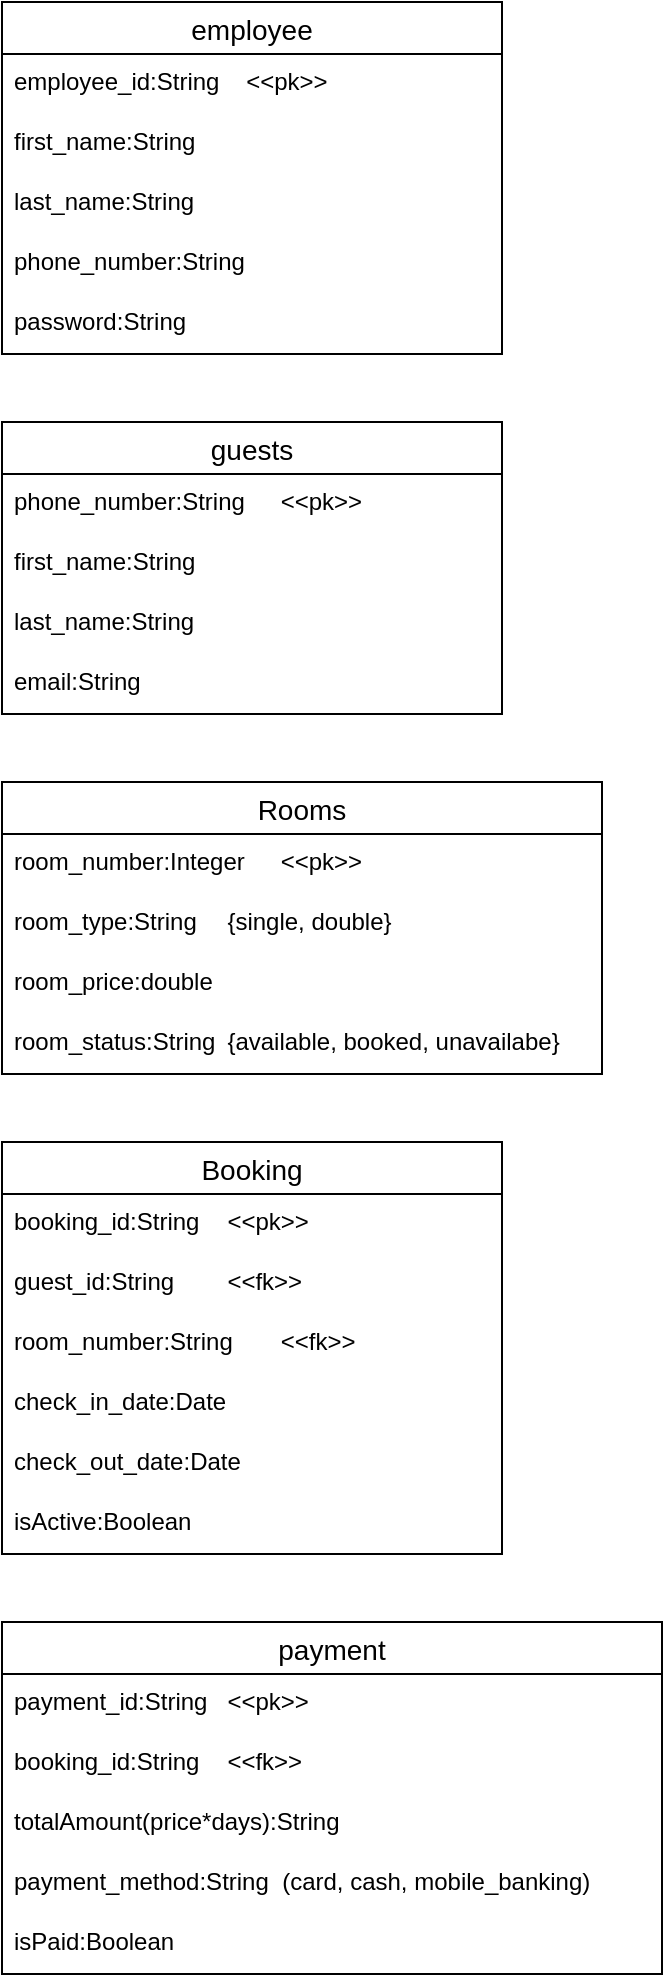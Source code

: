 <mxfile version="25.0.2">
  <diagram name="Page-1" id="jXClztHcM3-x9Fjw6aMY">
    <mxGraphModel dx="1674" dy="884" grid="1" gridSize="10" guides="1" tooltips="1" connect="1" arrows="1" fold="1" page="1" pageScale="1" pageWidth="850" pageHeight="1100" math="0" shadow="0">
      <root>
        <mxCell id="0" />
        <mxCell id="1" parent="0" />
        <mxCell id="rYC-sr5T9Jlo337EpOsY-1" value="Rooms" style="swimlane;fontStyle=0;childLayout=stackLayout;horizontal=1;startSize=26;horizontalStack=0;resizeParent=1;resizeParentMax=0;resizeLast=0;collapsible=1;marginBottom=0;align=center;fontSize=14;" parent="1" vertex="1">
          <mxGeometry x="50" y="480" width="300" height="146" as="geometry" />
        </mxCell>
        <mxCell id="rYC-sr5T9Jlo337EpOsY-2" value="room_number:Integer&lt;span style=&quot;white-space: pre;&quot;&gt;&#x9;&lt;/span&gt;&amp;lt;&amp;lt;pk&amp;gt;&amp;gt;" style="text;strokeColor=none;fillColor=none;spacingLeft=4;spacingRight=4;overflow=hidden;rotatable=0;points=[[0,0.5],[1,0.5]];portConstraint=eastwest;fontSize=12;whiteSpace=wrap;html=1;" parent="rYC-sr5T9Jlo337EpOsY-1" vertex="1">
          <mxGeometry y="26" width="300" height="30" as="geometry" />
        </mxCell>
        <mxCell id="rYC-sr5T9Jlo337EpOsY-3" value="room_type:String&lt;span style=&quot;white-space: pre;&quot;&gt;&#x9;&lt;/span&gt;&lt;span style=&quot;text-align: center;&quot;&gt;{single, double}&lt;/span&gt;" style="text;strokeColor=none;fillColor=none;spacingLeft=4;spacingRight=4;overflow=hidden;rotatable=0;points=[[0,0.5],[1,0.5]];portConstraint=eastwest;fontSize=12;whiteSpace=wrap;html=1;" parent="rYC-sr5T9Jlo337EpOsY-1" vertex="1">
          <mxGeometry y="56" width="300" height="30" as="geometry" />
        </mxCell>
        <mxCell id="rYC-sr5T9Jlo337EpOsY-5" value="room_price:double" style="text;strokeColor=none;fillColor=none;spacingLeft=4;spacingRight=4;overflow=hidden;rotatable=0;points=[[0,0.5],[1,0.5]];portConstraint=eastwest;fontSize=12;whiteSpace=wrap;html=1;" parent="rYC-sr5T9Jlo337EpOsY-1" vertex="1">
          <mxGeometry y="86" width="300" height="30" as="geometry" />
        </mxCell>
        <mxCell id="rYC-sr5T9Jlo337EpOsY-4" value="room_status:String&lt;span style=&quot;white-space: pre;&quot;&gt;&#x9;&lt;/span&gt;&lt;span style=&quot;text-align: center;&quot;&gt;{available, booked, unavailabe}&lt;/span&gt;" style="text;strokeColor=none;fillColor=none;spacingLeft=4;spacingRight=4;overflow=hidden;rotatable=0;points=[[0,0.5],[1,0.5]];portConstraint=eastwest;fontSize=12;whiteSpace=wrap;html=1;" parent="rYC-sr5T9Jlo337EpOsY-1" vertex="1">
          <mxGeometry y="116" width="300" height="30" as="geometry" />
        </mxCell>
        <mxCell id="NxqP7MgMXieCuxbX0Mya-1" value="employee" style="swimlane;fontStyle=0;childLayout=stackLayout;horizontal=1;startSize=26;horizontalStack=0;resizeParent=1;resizeParentMax=0;resizeLast=0;collapsible=1;marginBottom=0;align=center;fontSize=14;" vertex="1" parent="1">
          <mxGeometry x="50" y="90" width="250" height="176" as="geometry" />
        </mxCell>
        <mxCell id="NxqP7MgMXieCuxbX0Mya-2" value="employee_id:String&amp;nbsp; &amp;nbsp; &amp;lt;&amp;lt;pk&amp;gt;&amp;gt;" style="text;strokeColor=none;fillColor=none;spacingLeft=4;spacingRight=4;overflow=hidden;rotatable=0;points=[[0,0.5],[1,0.5]];portConstraint=eastwest;fontSize=12;whiteSpace=wrap;html=1;" vertex="1" parent="NxqP7MgMXieCuxbX0Mya-1">
          <mxGeometry y="26" width="250" height="30" as="geometry" />
        </mxCell>
        <mxCell id="NxqP7MgMXieCuxbX0Mya-3" value="first_name:String" style="text;strokeColor=none;fillColor=none;spacingLeft=4;spacingRight=4;overflow=hidden;rotatable=0;points=[[0,0.5],[1,0.5]];portConstraint=eastwest;fontSize=12;whiteSpace=wrap;html=1;" vertex="1" parent="NxqP7MgMXieCuxbX0Mya-1">
          <mxGeometry y="56" width="250" height="30" as="geometry" />
        </mxCell>
        <mxCell id="NxqP7MgMXieCuxbX0Mya-4" value="last_name:String" style="text;strokeColor=none;fillColor=none;spacingLeft=4;spacingRight=4;overflow=hidden;rotatable=0;points=[[0,0.5],[1,0.5]];portConstraint=eastwest;fontSize=12;whiteSpace=wrap;html=1;" vertex="1" parent="NxqP7MgMXieCuxbX0Mya-1">
          <mxGeometry y="86" width="250" height="30" as="geometry" />
        </mxCell>
        <mxCell id="NxqP7MgMXieCuxbX0Mya-5" value="phone_number:String" style="text;strokeColor=none;fillColor=none;spacingLeft=4;spacingRight=4;overflow=hidden;rotatable=0;points=[[0,0.5],[1,0.5]];portConstraint=eastwest;fontSize=12;whiteSpace=wrap;html=1;" vertex="1" parent="NxqP7MgMXieCuxbX0Mya-1">
          <mxGeometry y="116" width="250" height="30" as="geometry" />
        </mxCell>
        <mxCell id="NxqP7MgMXieCuxbX0Mya-6" value="password:String" style="text;strokeColor=none;fillColor=none;spacingLeft=4;spacingRight=4;overflow=hidden;rotatable=0;points=[[0,0.5],[1,0.5]];portConstraint=eastwest;fontSize=12;whiteSpace=wrap;html=1;" vertex="1" parent="NxqP7MgMXieCuxbX0Mya-1">
          <mxGeometry y="146" width="250" height="30" as="geometry" />
        </mxCell>
        <mxCell id="NxqP7MgMXieCuxbX0Mya-8" value="guests" style="swimlane;fontStyle=0;childLayout=stackLayout;horizontal=1;startSize=26;horizontalStack=0;resizeParent=1;resizeParentMax=0;resizeLast=0;collapsible=1;marginBottom=0;align=center;fontSize=14;" vertex="1" parent="1">
          <mxGeometry x="50" y="300" width="250" height="146" as="geometry" />
        </mxCell>
        <mxCell id="NxqP7MgMXieCuxbX0Mya-9" value="phone_number:String&lt;span style=&quot;white-space: pre;&quot;&gt;&#x9;&lt;/span&gt;&amp;lt;&amp;lt;pk&amp;gt;&amp;gt;" style="text;strokeColor=none;fillColor=none;spacingLeft=4;spacingRight=4;overflow=hidden;rotatable=0;points=[[0,0.5],[1,0.5]];portConstraint=eastwest;fontSize=12;whiteSpace=wrap;html=1;" vertex="1" parent="NxqP7MgMXieCuxbX0Mya-8">
          <mxGeometry y="26" width="250" height="30" as="geometry" />
        </mxCell>
        <mxCell id="NxqP7MgMXieCuxbX0Mya-10" value="first_name:String" style="text;strokeColor=none;fillColor=none;spacingLeft=4;spacingRight=4;overflow=hidden;rotatable=0;points=[[0,0.5],[1,0.5]];portConstraint=eastwest;fontSize=12;whiteSpace=wrap;html=1;" vertex="1" parent="NxqP7MgMXieCuxbX0Mya-8">
          <mxGeometry y="56" width="250" height="30" as="geometry" />
        </mxCell>
        <mxCell id="NxqP7MgMXieCuxbX0Mya-11" value="last_name:String" style="text;strokeColor=none;fillColor=none;spacingLeft=4;spacingRight=4;overflow=hidden;rotatable=0;points=[[0,0.5],[1,0.5]];portConstraint=eastwest;fontSize=12;whiteSpace=wrap;html=1;" vertex="1" parent="NxqP7MgMXieCuxbX0Mya-8">
          <mxGeometry y="86" width="250" height="30" as="geometry" />
        </mxCell>
        <mxCell id="NxqP7MgMXieCuxbX0Mya-12" value="email:String" style="text;strokeColor=none;fillColor=none;spacingLeft=4;spacingRight=4;overflow=hidden;rotatable=0;points=[[0,0.5],[1,0.5]];portConstraint=eastwest;fontSize=12;whiteSpace=wrap;html=1;" vertex="1" parent="NxqP7MgMXieCuxbX0Mya-8">
          <mxGeometry y="116" width="250" height="30" as="geometry" />
        </mxCell>
        <mxCell id="NxqP7MgMXieCuxbX0Mya-13" value="Booking" style="swimlane;fontStyle=0;childLayout=stackLayout;horizontal=1;startSize=26;horizontalStack=0;resizeParent=1;resizeParentMax=0;resizeLast=0;collapsible=1;marginBottom=0;align=center;fontSize=14;" vertex="1" parent="1">
          <mxGeometry x="50" y="660" width="250" height="206" as="geometry" />
        </mxCell>
        <mxCell id="NxqP7MgMXieCuxbX0Mya-14" value="booking_id:String&lt;span style=&quot;white-space: pre;&quot;&gt;&#x9;&lt;/span&gt;&amp;lt;&amp;lt;pk&amp;gt;&amp;gt;" style="text;strokeColor=none;fillColor=none;spacingLeft=4;spacingRight=4;overflow=hidden;rotatable=0;points=[[0,0.5],[1,0.5]];portConstraint=eastwest;fontSize=12;whiteSpace=wrap;html=1;" vertex="1" parent="NxqP7MgMXieCuxbX0Mya-13">
          <mxGeometry y="26" width="250" height="30" as="geometry" />
        </mxCell>
        <mxCell id="NxqP7MgMXieCuxbX0Mya-15" value="guest_id:String&lt;span style=&quot;white-space: pre;&quot;&gt;&#x9;&lt;/span&gt;&amp;lt;&amp;lt;fk&amp;gt;&amp;gt;" style="text;strokeColor=none;fillColor=none;spacingLeft=4;spacingRight=4;overflow=hidden;rotatable=0;points=[[0,0.5],[1,0.5]];portConstraint=eastwest;fontSize=12;whiteSpace=wrap;html=1;" vertex="1" parent="NxqP7MgMXieCuxbX0Mya-13">
          <mxGeometry y="56" width="250" height="30" as="geometry" />
        </mxCell>
        <mxCell id="NxqP7MgMXieCuxbX0Mya-16" value="room_number:String&lt;span style=&quot;white-space: pre;&quot;&gt;&#x9;&lt;/span&gt;&amp;lt;&amp;lt;fk&amp;gt;&amp;gt;" style="text;strokeColor=none;fillColor=none;spacingLeft=4;spacingRight=4;overflow=hidden;rotatable=0;points=[[0,0.5],[1,0.5]];portConstraint=eastwest;fontSize=12;whiteSpace=wrap;html=1;" vertex="1" parent="NxqP7MgMXieCuxbX0Mya-13">
          <mxGeometry y="86" width="250" height="30" as="geometry" />
        </mxCell>
        <mxCell id="NxqP7MgMXieCuxbX0Mya-17" value="check_in_date:Date&lt;span style=&quot;color: rgba(0, 0, 0, 0); font-family: monospace; font-size: 0px; text-wrap: nowrap;&quot;&gt;%3CmxGraphModel%3E%3Croot%3E%3CmxCell%20id%3D%220%22%2F%3E%3CmxCell%20id%3D%221%22%20parent%3D%220%22%2F%3E%3CmxCell%20id%3D%222%22%20value%3D%22Rooms%22%20style%3D%22swimlane%3BfontStyle%3D0%3BchildLayout%3DstackLayout%3Bhorizontal%3D1%3BstartSize%3D26%3BhorizontalStack%3D0%3BresizeParent%3D1%3BresizeParentMax%3D0%3BresizeLast%3D0%3Bcollapsible%3D1%3BmarginBottom%3D0%3Balign%3Dcenter%3BfontSize%3D14%3B%22%20vertex%3D%221%22%20parent%3D%221%22%3E%3CmxGeometry%20x%3D%2250%22%20y%3D%22620%22%20width%3D%22250%22%20height%3D%22146%22%20as%3D%22geometry%22%2F%3E%3C%2FmxCell%3E%3CmxCell%20id%3D%223%22%20value%3D%22room_number%26lt%3Bspan%20style%3D%26quot%3Bwhite-space%3A%20pre%3B%26quot%3B%26gt%3B%26%239%3B%26lt%3B%2Fspan%26gt%3B%26amp%3Blt%3B%26amp%3Blt%3Bpk%26amp%3Bgt%3B%26amp%3Bgt%3B%22%20style%3D%22text%3BstrokeColor%3Dnone%3BfillColor%3Dnone%3BspacingLeft%3D4%3BspacingRight%3D4%3Boverflow%3Dhidden%3Brotatable%3D0%3Bpoints%3D%5B%5B0%2C0.5%5D%2C%5B1%2C0.5%5D%5D%3BportConstraint%3Deastwest%3BfontSize%3D12%3BwhiteSpace%3Dwrap%3Bhtml%3D1%3B%22%20vertex%3D%221%22%20parent%3D%222%22%3E%3CmxGeometry%20y%3D%2226%22%20width%3D%22250%22%20height%3D%2230%22%20as%3D%22geometry%22%2F%3E%3C%2FmxCell%3E%3CmxCell%20id%3D%224%22%20value%3D%22room_type%22%20style%3D%22text%3BstrokeColor%3Dnone%3BfillColor%3Dnone%3BspacingLeft%3D4%3BspacingRight%3D4%3Boverflow%3Dhidden%3Brotatable%3D0%3Bpoints%3D%5B%5B0%2C0.5%5D%2C%5B1%2C0.5%5D%5D%3BportConstraint%3Deastwest%3BfontSize%3D12%3BwhiteSpace%3Dwrap%3Bhtml%3D1%3B%22%20vertex%3D%221%22%20parent%3D%222%22%3E%3CmxGeometry%20y%3D%2256%22%20width%3D%22250%22%20height%3D%2230%22%20as%3D%22geometry%22%2F%3E%3C%2FmxCell%3E%3CmxCell%20id%3D%225%22%20value%3D%22room_price%22%20style%3D%22text%3BstrokeColor%3Dnone%3BfillColor%3Dnone%3BspacingLeft%3D4%3BspacingRight%3D4%3Boverflow%3Dhidden%3Brotatable%3D0%3Bpoints%3D%5B%5B0%2C0.5%5D%2C%5B1%2C0.5%5D%5D%3BportConstraint%3Deastwest%3BfontSize%3D12%3BwhiteSpace%3Dwrap%3Bhtml%3D1%3B%22%20vertex%3D%221%22%20parent%3D%222%22%3E%3CmxGeometry%20y%3D%2286%22%20width%3D%22250%22%20height%3D%2230%22%20as%3D%22geometry%22%2F%3E%3C%2FmxCell%3E%3CmxCell%20id%3D%226%22%20value%3D%22room_status%22%20style%3D%22text%3BstrokeColor%3Dnone%3BfillColor%3Dnone%3BspacingLeft%3D4%3BspacingRight%3D4%3Boverflow%3Dhidden%3Brotatable%3D0%3Bpoints%3D%5B%5B0%2C0.5%5D%2C%5B1%2C0.5%5D%5D%3BportConstraint%3Deastwest%3BfontSize%3D12%3BwhiteSpace%3Dwrap%3Bhtml%3D1%3B%22%20vertex%3D%221%22%20parent%3D%222%22%3E%3CmxGeometry%20y%3D%22116%22%20width%3D%22250%22%20height%3D%2230%22%20as%3D%22geometry%22%2F%3E%3C%2FmxCell%3E%3C%2Froot%3E%3C%2FmxGraphModel%3E:&lt;/span&gt;" style="text;strokeColor=none;fillColor=none;spacingLeft=4;spacingRight=4;overflow=hidden;rotatable=0;points=[[0,0.5],[1,0.5]];portConstraint=eastwest;fontSize=12;whiteSpace=wrap;html=1;" vertex="1" parent="NxqP7MgMXieCuxbX0Mya-13">
          <mxGeometry y="116" width="250" height="30" as="geometry" />
        </mxCell>
        <mxCell id="NxqP7MgMXieCuxbX0Mya-18" value="check_out_date:Date&lt;span style=&quot;color: rgba(0, 0, 0, 0); font-family: monospace; font-size: 0px; text-wrap: nowrap;&quot;&gt;%3CmxGraphModel%3E%3Croot%3E%3CmxCell%20id%3D%220%22%2F%3E%3CmxCell%20id%3D%221%22%20parent%3D%220%22%2F%3E%3CmxCell%20id%3D%222%22%20value%3D%22Rooms%22%20style%3D%22swimlane%3BfontStyle%3D0%3BchildLayout%3DstackLayout%3Bhorizontal%3D1%3BstartSize%3D26%3BhorizontalStack%3D0%3BresizeParent%3D1%3BresizeParentMax%3D0%3BresizeLast%3D0%3Bcollapsible%3D1%3BmarginBottom%3D0%3Balign%3Dcenter%3BfontSize%3D14%3B%22%20vertex%3D%221%22%20parent%3D%221%22%3E%3CmxGeometry%20x%3D%2250%22%20y%3D%22620%22%20width%3D%22250%22%20height%3D%22146%22%20as%3D%22geometry%22%2F%3E%3C%2FmxCell%3E%3CmxCell%20id%3D%223%22%20value%3D%22room_number%26lt%3Bspan%20style%3D%26quot%3Bwhite-space%3A%20pre%3B%26quot%3B%26gt%3B%26%239%3B%26lt%3B%2Fspan%26gt%3B%26amp%3Blt%3B%26amp%3Blt%3Bpk%26amp%3Bgt%3B%26amp%3Bgt%3B%22%20style%3D%22text%3BstrokeColor%3Dnone%3BfillColor%3Dnone%3BspacingLeft%3D4%3BspacingRight%3D4%3Boverflow%3Dhidden%3Brotatable%3D0%3Bpoints%3D%5B%5B0%2C0.5%5D%2C%5B1%2C0.5%5D%5D%3BportConstraint%3Deastwest%3BfontSize%3D12%3BwhiteSpace%3Dwrap%3Bhtml%3D1%3B%22%20vertex%3D%221%22%20parent%3D%222%22%3E%3CmxGeometry%20y%3D%2226%22%20width%3D%22250%22%20height%3D%2230%22%20as%3D%22geometry%22%2F%3E%3C%2FmxCell%3E%3CmxCell%20id%3D%224%22%20value%3D%22room_type%22%20style%3D%22text%3BstrokeColor%3Dnone%3BfillColor%3Dnone%3BspacingLeft%3D4%3BspacingRight%3D4%3Boverflow%3Dhidden%3Brotatable%3D0%3Bpoints%3D%5B%5B0%2C0.5%5D%2C%5B1%2C0.5%5D%5D%3BportConstraint%3Deastwest%3BfontSize%3D12%3BwhiteSpace%3Dwrap%3Bhtml%3D1%3B%22%20vertex%3D%221%22%20parent%3D%222%22%3E%3CmxGeometry%20y%3D%2256%22%20width%3D%22250%22%20height%3D%2230%22%20as%3D%22geometry%22%2F%3E%3C%2FmxCell%3E%3CmxCell%20id%3D%225%22%20value%3D%22room_price%22%20style%3D%22text%3BstrokeColor%3Dnone%3BfillColor%3Dnone%3BspacingLeft%3D4%3BspacingRight%3D4%3Boverflow%3Dhidden%3Brotatable%3D0%3Bpoints%3D%5B%5B0%2C0.5%5D%2C%5B1%2C0.5%5D%5D%3BportConstraint%3Deastwest%3BfontSize%3D12%3BwhiteSpace%3Dwrap%3Bhtml%3D1%3B%22%20vertex%3D%221%22%20parent%3D%222%22%3E%3CmxGeometry%20y%3D%2286%22%20width%3D%22250%22%20height%3D%2230%22%20as%3D%22geometry%22%2F%3E%3C%2FmxCell%3E%3CmxCell%20id%3D%226%22%20value%3D%22room_status%22%20style%3D%22text%3BstrokeColor%3Dnone%3BfillColor%3Dnone%3BspacingLeft%3D4%3BspacingRight%3D4%3Boverflow%3Dhidden%3Brotatable%3D0%3Bpoints%3D%5B%5B0%2C0.5%5D%2C%5B1%2C0.5%5D%5D%3BportConstraint%3Deastwest%3BfontSize%3D12%3BwhiteSpace%3Dwrap%3Bhtml%3D1%3B%22%20vertex%3D%221%22%20parent%3D%222%22%3E%3CmxGeometry%20y%3D%22116%22%20width%3D%22250%22%20height%3D%2230%22%20as%3D%22geometry%22%2F%3E%3C%2FmxCell%3E%3C%2Froot%3E%3C%2FmxGraphModel%3E:&lt;/span&gt;" style="text;strokeColor=none;fillColor=none;spacingLeft=4;spacingRight=4;overflow=hidden;rotatable=0;points=[[0,0.5],[1,0.5]];portConstraint=eastwest;fontSize=12;whiteSpace=wrap;html=1;" vertex="1" parent="NxqP7MgMXieCuxbX0Mya-13">
          <mxGeometry y="146" width="250" height="30" as="geometry" />
        </mxCell>
        <mxCell id="NxqP7MgMXieCuxbX0Mya-19" value="isActive:Boolean" style="text;strokeColor=none;fillColor=none;spacingLeft=4;spacingRight=4;overflow=hidden;rotatable=0;points=[[0,0.5],[1,0.5]];portConstraint=eastwest;fontSize=12;whiteSpace=wrap;html=1;" vertex="1" parent="NxqP7MgMXieCuxbX0Mya-13">
          <mxGeometry y="176" width="250" height="30" as="geometry" />
        </mxCell>
        <mxCell id="NxqP7MgMXieCuxbX0Mya-20" value="payment" style="swimlane;fontStyle=0;childLayout=stackLayout;horizontal=1;startSize=26;horizontalStack=0;resizeParent=1;resizeParentMax=0;resizeLast=0;collapsible=1;marginBottom=0;align=center;fontSize=14;" vertex="1" parent="1">
          <mxGeometry x="50" y="900" width="330" height="176" as="geometry" />
        </mxCell>
        <mxCell id="NxqP7MgMXieCuxbX0Mya-21" value="payment_id:String&lt;span style=&quot;white-space: pre;&quot;&gt;&#x9;&lt;/span&gt;&amp;lt;&amp;lt;pk&amp;gt;&amp;gt;" style="text;strokeColor=none;fillColor=none;spacingLeft=4;spacingRight=4;overflow=hidden;rotatable=0;points=[[0,0.5],[1,0.5]];portConstraint=eastwest;fontSize=12;whiteSpace=wrap;html=1;" vertex="1" parent="NxqP7MgMXieCuxbX0Mya-20">
          <mxGeometry y="26" width="330" height="30" as="geometry" />
        </mxCell>
        <mxCell id="NxqP7MgMXieCuxbX0Mya-22" value="booking_id:String&lt;span style=&quot;white-space: pre;&quot;&gt;&#x9;&lt;/span&gt;&amp;lt;&amp;lt;fk&amp;gt;&amp;gt;" style="text;strokeColor=none;fillColor=none;spacingLeft=4;spacingRight=4;overflow=hidden;rotatable=0;points=[[0,0.5],[1,0.5]];portConstraint=eastwest;fontSize=12;whiteSpace=wrap;html=1;" vertex="1" parent="NxqP7MgMXieCuxbX0Mya-20">
          <mxGeometry y="56" width="330" height="30" as="geometry" />
        </mxCell>
        <mxCell id="NxqP7MgMXieCuxbX0Mya-28" value="totalAmount(price*days):String" style="text;strokeColor=none;fillColor=none;spacingLeft=4;spacingRight=4;overflow=hidden;rotatable=0;points=[[0,0.5],[1,0.5]];portConstraint=eastwest;fontSize=12;whiteSpace=wrap;html=1;" vertex="1" parent="NxqP7MgMXieCuxbX0Mya-20">
          <mxGeometry y="86" width="330" height="30" as="geometry" />
        </mxCell>
        <mxCell id="NxqP7MgMXieCuxbX0Mya-26" value="payment_method:String&amp;nbsp; (card, cash, mobile_banking)" style="text;strokeColor=none;fillColor=none;spacingLeft=4;spacingRight=4;overflow=hidden;rotatable=0;points=[[0,0.5],[1,0.5]];portConstraint=eastwest;fontSize=12;whiteSpace=wrap;html=1;" vertex="1" parent="NxqP7MgMXieCuxbX0Mya-20">
          <mxGeometry y="116" width="330" height="30" as="geometry" />
        </mxCell>
        <mxCell id="NxqP7MgMXieCuxbX0Mya-27" value="isPaid:Boolean" style="text;strokeColor=none;fillColor=none;spacingLeft=4;spacingRight=4;overflow=hidden;rotatable=0;points=[[0,0.5],[1,0.5]];portConstraint=eastwest;fontSize=12;whiteSpace=wrap;html=1;" vertex="1" parent="NxqP7MgMXieCuxbX0Mya-20">
          <mxGeometry y="146" width="330" height="30" as="geometry" />
        </mxCell>
      </root>
    </mxGraphModel>
  </diagram>
</mxfile>
